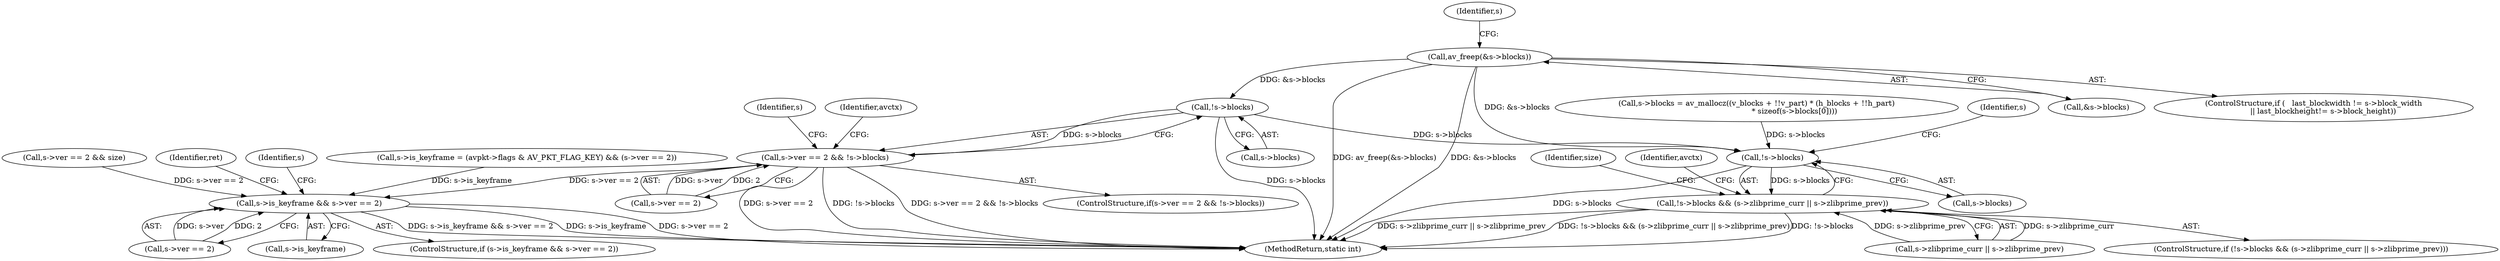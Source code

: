 digraph "0_FFmpeg_880c73cd76109697447fbfbaa8e5ee5683309446@pointer" {
"1000516" [label="(Call,!s->blocks)"];
"1000227" [label="(Call,av_freep(&s->blocks))"];
"1000510" [label="(Call,s->ver == 2 && !s->blocks)"];
"1000996" [label="(Call,s->is_keyframe && s->ver == 2)"];
"1000869" [label="(Call,!s->blocks)"];
"1000868" [label="(Call,!s->blocks && (s->zlibprime_curr || s->zlibprime_prev))"];
"1000868" [label="(Call,!s->blocks && (s->zlibprime_curr || s->zlibprime_prev))"];
"1000888" [label="(Identifier,size)"];
"1000509" [label="(ControlStructure,if(s->ver == 2 && !s->blocks))"];
"1000235" [label="(Identifier,s)"];
"1000995" [label="(ControlStructure,if (s->is_keyframe && s->ver == 2))"];
"1000696" [label="(Call,s->ver == 2 && size)"];
"1001066" [label="(Identifier,ret)"];
"1000873" [label="(Call,s->zlibprime_curr || s->zlibprime_prev)"];
"1000996" [label="(Call,s->is_keyframe && s->ver == 2)"];
"1000511" [label="(Call,s->ver == 2)"];
"1000520" [label="(Call,s->blocks = av_mallocz((v_blocks + !!v_part) * (h_blocks + !!h_part)\n                                * sizeof(s->blocks[0])))"];
"1001100" [label="(MethodReturn,static int)"];
"1001009" [label="(Identifier,s)"];
"1000516" [label="(Call,!s->blocks)"];
"1000522" [label="(Identifier,s)"];
"1001000" [label="(Call,s->ver == 2)"];
"1000510" [label="(Call,s->ver == 2 && !s->blocks)"];
"1000227" [label="(Call,av_freep(&s->blocks))"];
"1000997" [label="(Call,s->is_keyframe)"];
"1000544" [label="(Identifier,avctx)"];
"1000228" [label="(Call,&s->blocks)"];
"1000869" [label="(Call,!s->blocks)"];
"1000867" [label="(ControlStructure,if (!s->blocks && (s->zlibprime_curr || s->zlibprime_prev)))"];
"1000875" [label="(Identifier,s)"];
"1000468" [label="(Call,s->is_keyframe = (avpkt->flags & AV_PKT_FLAG_KEY) && (s->ver == 2))"];
"1000215" [label="(ControlStructure,if (   last_blockwidth != s->block_width\n        || last_blockheight!= s->block_height))"];
"1000870" [label="(Call,s->blocks)"];
"1000517" [label="(Call,s->blocks)"];
"1000882" [label="(Identifier,avctx)"];
"1000516" -> "1000510"  [label="AST: "];
"1000516" -> "1000517"  [label="CFG: "];
"1000517" -> "1000516"  [label="AST: "];
"1000510" -> "1000516"  [label="CFG: "];
"1000516" -> "1001100"  [label="DDG: s->blocks"];
"1000516" -> "1000510"  [label="DDG: s->blocks"];
"1000227" -> "1000516"  [label="DDG: &s->blocks"];
"1000516" -> "1000869"  [label="DDG: s->blocks"];
"1000227" -> "1000215"  [label="AST: "];
"1000227" -> "1000228"  [label="CFG: "];
"1000228" -> "1000227"  [label="AST: "];
"1000235" -> "1000227"  [label="CFG: "];
"1000227" -> "1001100"  [label="DDG: av_freep(&s->blocks)"];
"1000227" -> "1001100"  [label="DDG: &s->blocks"];
"1000227" -> "1000869"  [label="DDG: &s->blocks"];
"1000510" -> "1000509"  [label="AST: "];
"1000510" -> "1000511"  [label="CFG: "];
"1000511" -> "1000510"  [label="AST: "];
"1000522" -> "1000510"  [label="CFG: "];
"1000544" -> "1000510"  [label="CFG: "];
"1000510" -> "1001100"  [label="DDG: s->ver == 2"];
"1000510" -> "1001100"  [label="DDG: !s->blocks"];
"1000510" -> "1001100"  [label="DDG: s->ver == 2 && !s->blocks"];
"1000511" -> "1000510"  [label="DDG: s->ver"];
"1000511" -> "1000510"  [label="DDG: 2"];
"1000510" -> "1000996"  [label="DDG: s->ver == 2"];
"1000996" -> "1000995"  [label="AST: "];
"1000996" -> "1000997"  [label="CFG: "];
"1000996" -> "1001000"  [label="CFG: "];
"1000997" -> "1000996"  [label="AST: "];
"1001000" -> "1000996"  [label="AST: "];
"1001009" -> "1000996"  [label="CFG: "];
"1001066" -> "1000996"  [label="CFG: "];
"1000996" -> "1001100"  [label="DDG: s->is_keyframe && s->ver == 2"];
"1000996" -> "1001100"  [label="DDG: s->is_keyframe"];
"1000996" -> "1001100"  [label="DDG: s->ver == 2"];
"1000468" -> "1000996"  [label="DDG: s->is_keyframe"];
"1001000" -> "1000996"  [label="DDG: s->ver"];
"1001000" -> "1000996"  [label="DDG: 2"];
"1000696" -> "1000996"  [label="DDG: s->ver == 2"];
"1000869" -> "1000868"  [label="AST: "];
"1000869" -> "1000870"  [label="CFG: "];
"1000870" -> "1000869"  [label="AST: "];
"1000875" -> "1000869"  [label="CFG: "];
"1000868" -> "1000869"  [label="CFG: "];
"1000869" -> "1001100"  [label="DDG: s->blocks"];
"1000869" -> "1000868"  [label="DDG: s->blocks"];
"1000520" -> "1000869"  [label="DDG: s->blocks"];
"1000868" -> "1000867"  [label="AST: "];
"1000868" -> "1000873"  [label="CFG: "];
"1000873" -> "1000868"  [label="AST: "];
"1000882" -> "1000868"  [label="CFG: "];
"1000888" -> "1000868"  [label="CFG: "];
"1000868" -> "1001100"  [label="DDG: s->zlibprime_curr || s->zlibprime_prev"];
"1000868" -> "1001100"  [label="DDG: !s->blocks && (s->zlibprime_curr || s->zlibprime_prev)"];
"1000868" -> "1001100"  [label="DDG: !s->blocks"];
"1000873" -> "1000868"  [label="DDG: s->zlibprime_curr"];
"1000873" -> "1000868"  [label="DDG: s->zlibprime_prev"];
}
